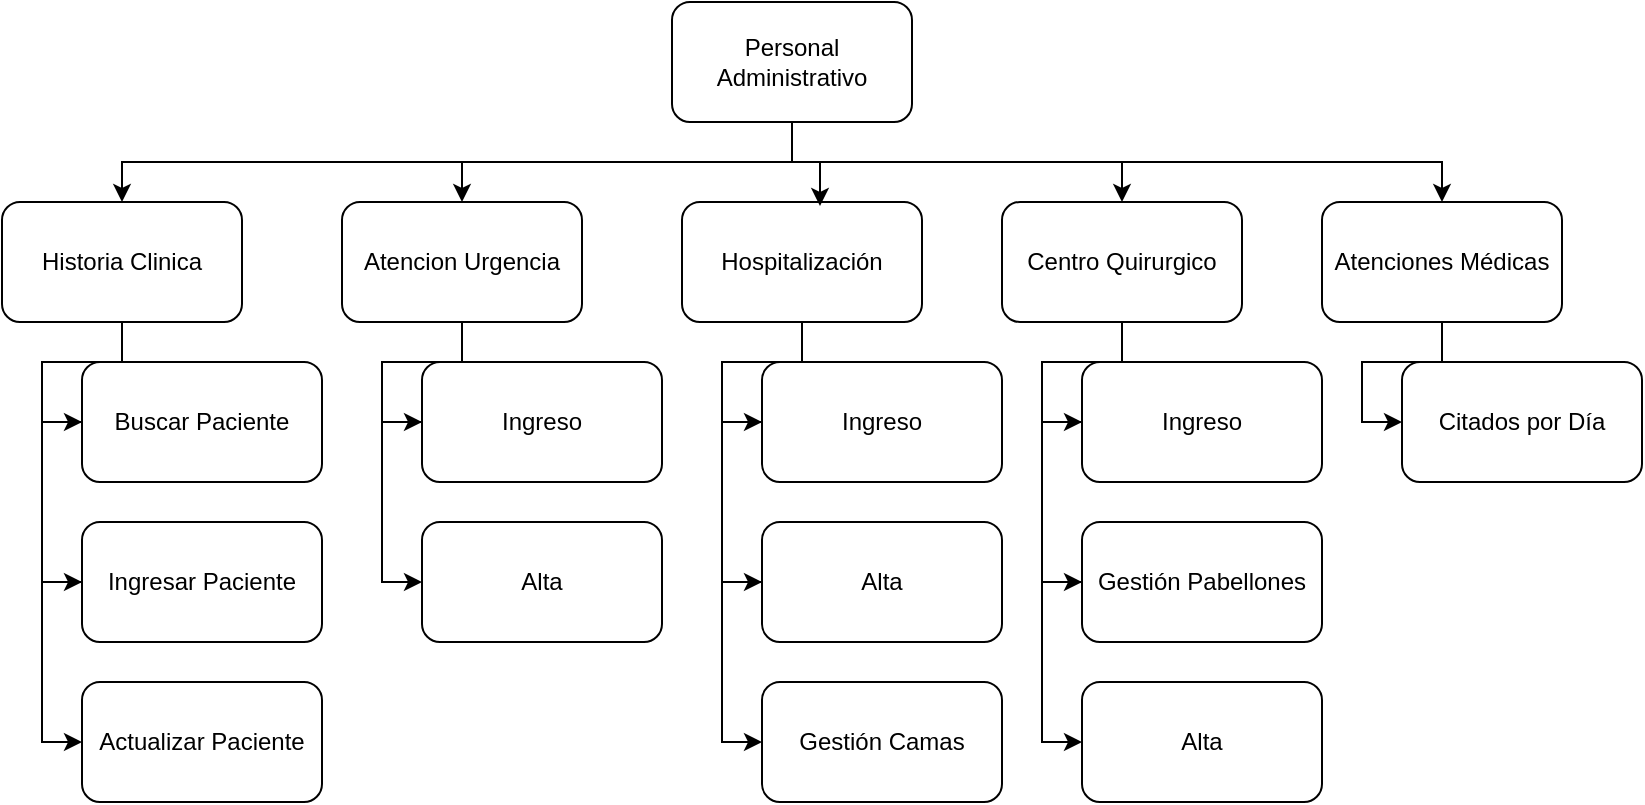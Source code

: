 <mxfile version="22.1.11" type="github">
  <diagram name="Página-1" id="gVJ-1TvxZQ9Q56XMVppU">
    <mxGraphModel dx="1386" dy="715" grid="1" gridSize="10" guides="1" tooltips="1" connect="1" arrows="1" fold="1" page="1" pageScale="1" pageWidth="850" pageHeight="1100" math="0" shadow="0">
      <root>
        <mxCell id="0" />
        <mxCell id="1" parent="0" />
        <mxCell id="kU5P1Gjw6cB3Nd-AVzcD-23" style="edgeStyle=orthogonalEdgeStyle;rounded=0;orthogonalLoop=1;jettySize=auto;html=1;exitX=0.5;exitY=1;exitDx=0;exitDy=0;entryX=0.5;entryY=0;entryDx=0;entryDy=0;" edge="1" parent="1" source="kU5P1Gjw6cB3Nd-AVzcD-1" target="kU5P1Gjw6cB3Nd-AVzcD-6">
          <mxGeometry relative="1" as="geometry" />
        </mxCell>
        <mxCell id="kU5P1Gjw6cB3Nd-AVzcD-25" style="edgeStyle=orthogonalEdgeStyle;rounded=0;orthogonalLoop=1;jettySize=auto;html=1;exitX=0.5;exitY=1;exitDx=0;exitDy=0;entryX=0.5;entryY=0;entryDx=0;entryDy=0;" edge="1" parent="1" source="kU5P1Gjw6cB3Nd-AVzcD-1" target="kU5P1Gjw6cB3Nd-AVzcD-14">
          <mxGeometry relative="1" as="geometry" />
        </mxCell>
        <mxCell id="kU5P1Gjw6cB3Nd-AVzcD-26" style="edgeStyle=orthogonalEdgeStyle;rounded=0;orthogonalLoop=1;jettySize=auto;html=1;exitX=0.5;exitY=1;exitDx=0;exitDy=0;entryX=0.5;entryY=0;entryDx=0;entryDy=0;" edge="1" parent="1" source="kU5P1Gjw6cB3Nd-AVzcD-1" target="kU5P1Gjw6cB3Nd-AVzcD-18">
          <mxGeometry relative="1" as="geometry" />
        </mxCell>
        <mxCell id="kU5P1Gjw6cB3Nd-AVzcD-27" style="edgeStyle=orthogonalEdgeStyle;rounded=0;orthogonalLoop=1;jettySize=auto;html=1;exitX=0.5;exitY=1;exitDx=0;exitDy=0;entryX=0.5;entryY=0;entryDx=0;entryDy=0;" edge="1" parent="1" source="kU5P1Gjw6cB3Nd-AVzcD-1" target="kU5P1Gjw6cB3Nd-AVzcD-2">
          <mxGeometry relative="1" as="geometry" />
        </mxCell>
        <mxCell id="kU5P1Gjw6cB3Nd-AVzcD-1" value="Personal Administrativo" style="rounded=1;whiteSpace=wrap;html=1;" vertex="1" parent="1">
          <mxGeometry x="365" y="60" width="120" height="60" as="geometry" />
        </mxCell>
        <mxCell id="kU5P1Gjw6cB3Nd-AVzcD-28" style="edgeStyle=orthogonalEdgeStyle;rounded=0;orthogonalLoop=1;jettySize=auto;html=1;exitX=0.5;exitY=1;exitDx=0;exitDy=0;entryX=0;entryY=0.5;entryDx=0;entryDy=0;" edge="1" parent="1" source="kU5P1Gjw6cB3Nd-AVzcD-2" target="kU5P1Gjw6cB3Nd-AVzcD-3">
          <mxGeometry relative="1" as="geometry" />
        </mxCell>
        <mxCell id="kU5P1Gjw6cB3Nd-AVzcD-2" value="Historia Clinica" style="rounded=1;whiteSpace=wrap;html=1;" vertex="1" parent="1">
          <mxGeometry x="30" y="160" width="120" height="60" as="geometry" />
        </mxCell>
        <mxCell id="kU5P1Gjw6cB3Nd-AVzcD-29" style="edgeStyle=orthogonalEdgeStyle;rounded=0;orthogonalLoop=1;jettySize=auto;html=1;exitX=0;exitY=0.5;exitDx=0;exitDy=0;entryX=0;entryY=0.5;entryDx=0;entryDy=0;" edge="1" parent="1" source="kU5P1Gjw6cB3Nd-AVzcD-3" target="kU5P1Gjw6cB3Nd-AVzcD-4">
          <mxGeometry relative="1" as="geometry" />
        </mxCell>
        <mxCell id="kU5P1Gjw6cB3Nd-AVzcD-3" value="Buscar Paciente" style="rounded=1;whiteSpace=wrap;html=1;" vertex="1" parent="1">
          <mxGeometry x="70" y="240" width="120" height="60" as="geometry" />
        </mxCell>
        <mxCell id="kU5P1Gjw6cB3Nd-AVzcD-30" style="edgeStyle=orthogonalEdgeStyle;rounded=0;orthogonalLoop=1;jettySize=auto;html=1;exitX=0;exitY=0.5;exitDx=0;exitDy=0;entryX=0;entryY=0.5;entryDx=0;entryDy=0;" edge="1" parent="1" source="kU5P1Gjw6cB3Nd-AVzcD-4" target="kU5P1Gjw6cB3Nd-AVzcD-9">
          <mxGeometry relative="1" as="geometry" />
        </mxCell>
        <mxCell id="kU5P1Gjw6cB3Nd-AVzcD-4" value="Ingresar Paciente" style="rounded=1;whiteSpace=wrap;html=1;" vertex="1" parent="1">
          <mxGeometry x="70" y="320" width="120" height="60" as="geometry" />
        </mxCell>
        <mxCell id="kU5P1Gjw6cB3Nd-AVzcD-31" style="edgeStyle=orthogonalEdgeStyle;rounded=0;orthogonalLoop=1;jettySize=auto;html=1;exitX=0.5;exitY=1;exitDx=0;exitDy=0;entryX=0;entryY=0.5;entryDx=0;entryDy=0;" edge="1" parent="1" source="kU5P1Gjw6cB3Nd-AVzcD-6" target="kU5P1Gjw6cB3Nd-AVzcD-7">
          <mxGeometry relative="1" as="geometry" />
        </mxCell>
        <mxCell id="kU5P1Gjw6cB3Nd-AVzcD-6" value="Atencion Urgencia" style="rounded=1;whiteSpace=wrap;html=1;" vertex="1" parent="1">
          <mxGeometry x="200" y="160" width="120" height="60" as="geometry" />
        </mxCell>
        <mxCell id="kU5P1Gjw6cB3Nd-AVzcD-32" style="edgeStyle=orthogonalEdgeStyle;rounded=0;orthogonalLoop=1;jettySize=auto;html=1;exitX=0;exitY=0.5;exitDx=0;exitDy=0;entryX=0;entryY=0.5;entryDx=0;entryDy=0;" edge="1" parent="1" source="kU5P1Gjw6cB3Nd-AVzcD-7" target="kU5P1Gjw6cB3Nd-AVzcD-8">
          <mxGeometry relative="1" as="geometry" />
        </mxCell>
        <mxCell id="kU5P1Gjw6cB3Nd-AVzcD-7" value="Ingreso" style="rounded=1;whiteSpace=wrap;html=1;" vertex="1" parent="1">
          <mxGeometry x="240" y="240" width="120" height="60" as="geometry" />
        </mxCell>
        <mxCell id="kU5P1Gjw6cB3Nd-AVzcD-8" value="Alta" style="rounded=1;whiteSpace=wrap;html=1;" vertex="1" parent="1">
          <mxGeometry x="240" y="320" width="120" height="60" as="geometry" />
        </mxCell>
        <mxCell id="kU5P1Gjw6cB3Nd-AVzcD-9" value="Actualizar Paciente" style="rounded=1;whiteSpace=wrap;html=1;" vertex="1" parent="1">
          <mxGeometry x="70" y="400" width="120" height="60" as="geometry" />
        </mxCell>
        <mxCell id="kU5P1Gjw6cB3Nd-AVzcD-33" style="edgeStyle=orthogonalEdgeStyle;rounded=0;orthogonalLoop=1;jettySize=auto;html=1;exitX=0.5;exitY=1;exitDx=0;exitDy=0;entryX=0;entryY=0.5;entryDx=0;entryDy=0;" edge="1" parent="1" source="kU5P1Gjw6cB3Nd-AVzcD-10" target="kU5P1Gjw6cB3Nd-AVzcD-11">
          <mxGeometry relative="1" as="geometry" />
        </mxCell>
        <mxCell id="kU5P1Gjw6cB3Nd-AVzcD-10" value="Hospitalización" style="rounded=1;whiteSpace=wrap;html=1;" vertex="1" parent="1">
          <mxGeometry x="370" y="160" width="120" height="60" as="geometry" />
        </mxCell>
        <mxCell id="kU5P1Gjw6cB3Nd-AVzcD-34" style="edgeStyle=orthogonalEdgeStyle;rounded=0;orthogonalLoop=1;jettySize=auto;html=1;exitX=0;exitY=0.5;exitDx=0;exitDy=0;entryX=0;entryY=0.5;entryDx=0;entryDy=0;" edge="1" parent="1" source="kU5P1Gjw6cB3Nd-AVzcD-11" target="kU5P1Gjw6cB3Nd-AVzcD-12">
          <mxGeometry relative="1" as="geometry" />
        </mxCell>
        <mxCell id="kU5P1Gjw6cB3Nd-AVzcD-11" value="Ingreso" style="rounded=1;whiteSpace=wrap;html=1;" vertex="1" parent="1">
          <mxGeometry x="410" y="240" width="120" height="60" as="geometry" />
        </mxCell>
        <mxCell id="kU5P1Gjw6cB3Nd-AVzcD-35" style="edgeStyle=orthogonalEdgeStyle;rounded=0;orthogonalLoop=1;jettySize=auto;html=1;exitX=0;exitY=0.5;exitDx=0;exitDy=0;entryX=0;entryY=0.5;entryDx=0;entryDy=0;" edge="1" parent="1" source="kU5P1Gjw6cB3Nd-AVzcD-12" target="kU5P1Gjw6cB3Nd-AVzcD-13">
          <mxGeometry relative="1" as="geometry" />
        </mxCell>
        <mxCell id="kU5P1Gjw6cB3Nd-AVzcD-12" value="Alta" style="rounded=1;whiteSpace=wrap;html=1;" vertex="1" parent="1">
          <mxGeometry x="410" y="320" width="120" height="60" as="geometry" />
        </mxCell>
        <mxCell id="kU5P1Gjw6cB3Nd-AVzcD-13" value="Gestión Camas" style="rounded=1;whiteSpace=wrap;html=1;" vertex="1" parent="1">
          <mxGeometry x="410" y="400" width="120" height="60" as="geometry" />
        </mxCell>
        <mxCell id="kU5P1Gjw6cB3Nd-AVzcD-37" style="edgeStyle=orthogonalEdgeStyle;rounded=0;orthogonalLoop=1;jettySize=auto;html=1;exitX=0.5;exitY=1;exitDx=0;exitDy=0;entryX=0;entryY=0.5;entryDx=0;entryDy=0;" edge="1" parent="1" source="kU5P1Gjw6cB3Nd-AVzcD-14" target="kU5P1Gjw6cB3Nd-AVzcD-15">
          <mxGeometry relative="1" as="geometry" />
        </mxCell>
        <mxCell id="kU5P1Gjw6cB3Nd-AVzcD-14" value="Centro Quirurgico" style="rounded=1;whiteSpace=wrap;html=1;" vertex="1" parent="1">
          <mxGeometry x="530" y="160" width="120" height="60" as="geometry" />
        </mxCell>
        <mxCell id="kU5P1Gjw6cB3Nd-AVzcD-38" style="edgeStyle=orthogonalEdgeStyle;rounded=0;orthogonalLoop=1;jettySize=auto;html=1;exitX=0;exitY=0.5;exitDx=0;exitDy=0;entryX=0;entryY=0.5;entryDx=0;entryDy=0;" edge="1" parent="1" source="kU5P1Gjw6cB3Nd-AVzcD-15" target="kU5P1Gjw6cB3Nd-AVzcD-16">
          <mxGeometry relative="1" as="geometry" />
        </mxCell>
        <mxCell id="kU5P1Gjw6cB3Nd-AVzcD-15" value="Ingreso" style="rounded=1;whiteSpace=wrap;html=1;" vertex="1" parent="1">
          <mxGeometry x="570" y="240" width="120" height="60" as="geometry" />
        </mxCell>
        <mxCell id="kU5P1Gjw6cB3Nd-AVzcD-39" style="edgeStyle=orthogonalEdgeStyle;rounded=0;orthogonalLoop=1;jettySize=auto;html=1;exitX=0;exitY=0.5;exitDx=0;exitDy=0;entryX=0;entryY=0.5;entryDx=0;entryDy=0;" edge="1" parent="1" source="kU5P1Gjw6cB3Nd-AVzcD-16" target="kU5P1Gjw6cB3Nd-AVzcD-17">
          <mxGeometry relative="1" as="geometry" />
        </mxCell>
        <mxCell id="kU5P1Gjw6cB3Nd-AVzcD-16" value="Gestión Pabellones" style="rounded=1;whiteSpace=wrap;html=1;" vertex="1" parent="1">
          <mxGeometry x="570" y="320" width="120" height="60" as="geometry" />
        </mxCell>
        <mxCell id="kU5P1Gjw6cB3Nd-AVzcD-17" value="Alta" style="rounded=1;whiteSpace=wrap;html=1;" vertex="1" parent="1">
          <mxGeometry x="570" y="400" width="120" height="60" as="geometry" />
        </mxCell>
        <mxCell id="kU5P1Gjw6cB3Nd-AVzcD-40" style="edgeStyle=orthogonalEdgeStyle;rounded=0;orthogonalLoop=1;jettySize=auto;html=1;exitX=0.5;exitY=1;exitDx=0;exitDy=0;entryX=0;entryY=0.5;entryDx=0;entryDy=0;" edge="1" parent="1" source="kU5P1Gjw6cB3Nd-AVzcD-18" target="kU5P1Gjw6cB3Nd-AVzcD-19">
          <mxGeometry relative="1" as="geometry" />
        </mxCell>
        <mxCell id="kU5P1Gjw6cB3Nd-AVzcD-18" value="Atenciones Médicas" style="rounded=1;whiteSpace=wrap;html=1;" vertex="1" parent="1">
          <mxGeometry x="690" y="160" width="120" height="60" as="geometry" />
        </mxCell>
        <mxCell id="kU5P1Gjw6cB3Nd-AVzcD-19" value="Citados por Día" style="rounded=1;whiteSpace=wrap;html=1;" vertex="1" parent="1">
          <mxGeometry x="730" y="240" width="120" height="60" as="geometry" />
        </mxCell>
        <mxCell id="kU5P1Gjw6cB3Nd-AVzcD-24" style="edgeStyle=orthogonalEdgeStyle;rounded=0;orthogonalLoop=1;jettySize=auto;html=1;exitX=0.5;exitY=1;exitDx=0;exitDy=0;entryX=0.575;entryY=0.033;entryDx=0;entryDy=0;entryPerimeter=0;" edge="1" parent="1" source="kU5P1Gjw6cB3Nd-AVzcD-1" target="kU5P1Gjw6cB3Nd-AVzcD-10">
          <mxGeometry relative="1" as="geometry" />
        </mxCell>
      </root>
    </mxGraphModel>
  </diagram>
</mxfile>
